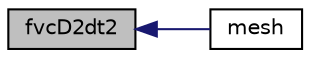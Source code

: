 digraph "fvcD2dt2"
{
  bgcolor="transparent";
  edge [fontname="Helvetica",fontsize="10",labelfontname="Helvetica",labelfontsize="10"];
  node [fontname="Helvetica",fontsize="10",shape=record];
  rankdir="LR";
  Node1 [label="fvcD2dt2",height=0.2,width=0.4,color="black", fillcolor="grey75", style="filled", fontcolor="black"];
  Node1 -> Node2 [dir="back",color="midnightblue",fontsize="10",style="solid",fontname="Helvetica"];
  Node2 [label="mesh",height=0.2,width=0.4,color="black",URL="$a00682.html#a9687e6999ad5ae21072ec74623f049ff",tooltip="Return mesh reference. "];
}
